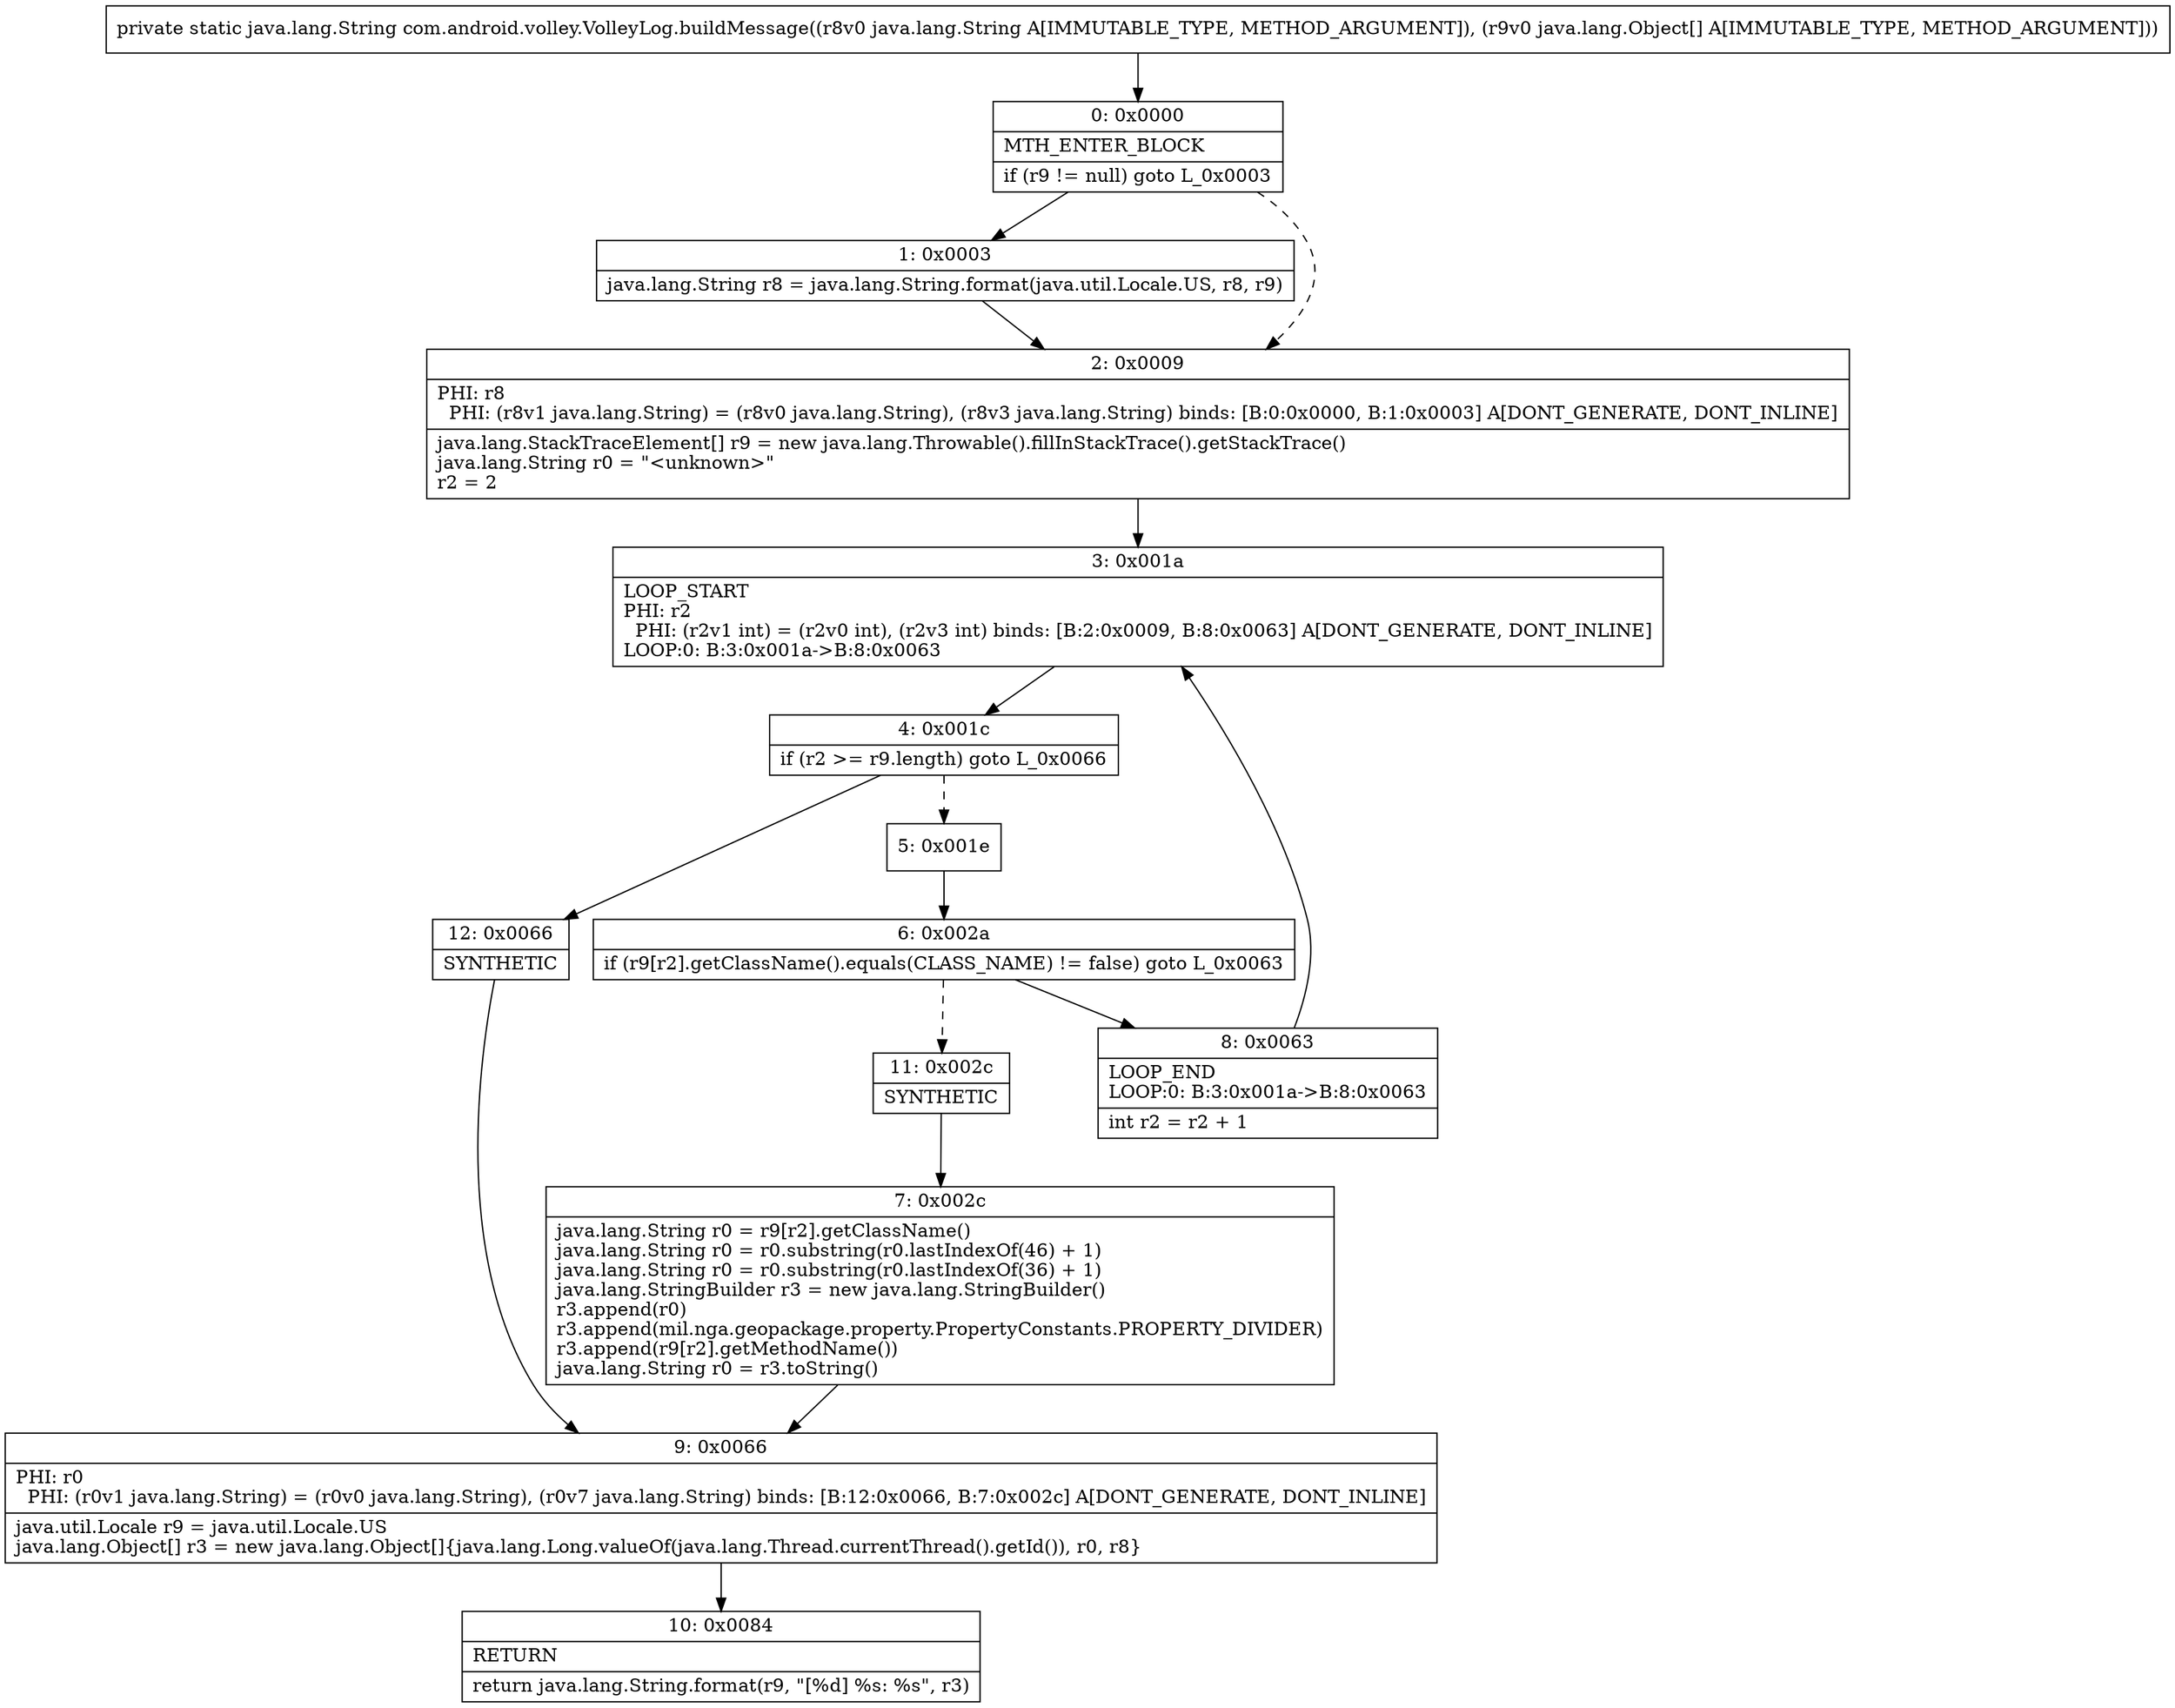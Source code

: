 digraph "CFG forcom.android.volley.VolleyLog.buildMessage(Ljava\/lang\/String;[Ljava\/lang\/Object;)Ljava\/lang\/String;" {
Node_0 [shape=record,label="{0\:\ 0x0000|MTH_ENTER_BLOCK\l|if (r9 != null) goto L_0x0003\l}"];
Node_1 [shape=record,label="{1\:\ 0x0003|java.lang.String r8 = java.lang.String.format(java.util.Locale.US, r8, r9)\l}"];
Node_2 [shape=record,label="{2\:\ 0x0009|PHI: r8 \l  PHI: (r8v1 java.lang.String) = (r8v0 java.lang.String), (r8v3 java.lang.String) binds: [B:0:0x0000, B:1:0x0003] A[DONT_GENERATE, DONT_INLINE]\l|java.lang.StackTraceElement[] r9 = new java.lang.Throwable().fillInStackTrace().getStackTrace()\ljava.lang.String r0 = \"\<unknown\>\"\lr2 = 2\l}"];
Node_3 [shape=record,label="{3\:\ 0x001a|LOOP_START\lPHI: r2 \l  PHI: (r2v1 int) = (r2v0 int), (r2v3 int) binds: [B:2:0x0009, B:8:0x0063] A[DONT_GENERATE, DONT_INLINE]\lLOOP:0: B:3:0x001a\-\>B:8:0x0063\l}"];
Node_4 [shape=record,label="{4\:\ 0x001c|if (r2 \>= r9.length) goto L_0x0066\l}"];
Node_5 [shape=record,label="{5\:\ 0x001e}"];
Node_6 [shape=record,label="{6\:\ 0x002a|if (r9[r2].getClassName().equals(CLASS_NAME) != false) goto L_0x0063\l}"];
Node_7 [shape=record,label="{7\:\ 0x002c|java.lang.String r0 = r9[r2].getClassName()\ljava.lang.String r0 = r0.substring(r0.lastIndexOf(46) + 1)\ljava.lang.String r0 = r0.substring(r0.lastIndexOf(36) + 1)\ljava.lang.StringBuilder r3 = new java.lang.StringBuilder()\lr3.append(r0)\lr3.append(mil.nga.geopackage.property.PropertyConstants.PROPERTY_DIVIDER)\lr3.append(r9[r2].getMethodName())\ljava.lang.String r0 = r3.toString()\l}"];
Node_8 [shape=record,label="{8\:\ 0x0063|LOOP_END\lLOOP:0: B:3:0x001a\-\>B:8:0x0063\l|int r2 = r2 + 1\l}"];
Node_9 [shape=record,label="{9\:\ 0x0066|PHI: r0 \l  PHI: (r0v1 java.lang.String) = (r0v0 java.lang.String), (r0v7 java.lang.String) binds: [B:12:0x0066, B:7:0x002c] A[DONT_GENERATE, DONT_INLINE]\l|java.util.Locale r9 = java.util.Locale.US\ljava.lang.Object[] r3 = new java.lang.Object[]\{java.lang.Long.valueOf(java.lang.Thread.currentThread().getId()), r0, r8\}\l}"];
Node_10 [shape=record,label="{10\:\ 0x0084|RETURN\l|return java.lang.String.format(r9, \"[%d] %s: %s\", r3)\l}"];
Node_11 [shape=record,label="{11\:\ 0x002c|SYNTHETIC\l}"];
Node_12 [shape=record,label="{12\:\ 0x0066|SYNTHETIC\l}"];
MethodNode[shape=record,label="{private static java.lang.String com.android.volley.VolleyLog.buildMessage((r8v0 java.lang.String A[IMMUTABLE_TYPE, METHOD_ARGUMENT]), (r9v0 java.lang.Object[] A[IMMUTABLE_TYPE, METHOD_ARGUMENT])) }"];
MethodNode -> Node_0;
Node_0 -> Node_1;
Node_0 -> Node_2[style=dashed];
Node_1 -> Node_2;
Node_2 -> Node_3;
Node_3 -> Node_4;
Node_4 -> Node_5[style=dashed];
Node_4 -> Node_12;
Node_5 -> Node_6;
Node_6 -> Node_8;
Node_6 -> Node_11[style=dashed];
Node_7 -> Node_9;
Node_8 -> Node_3;
Node_9 -> Node_10;
Node_11 -> Node_7;
Node_12 -> Node_9;
}

